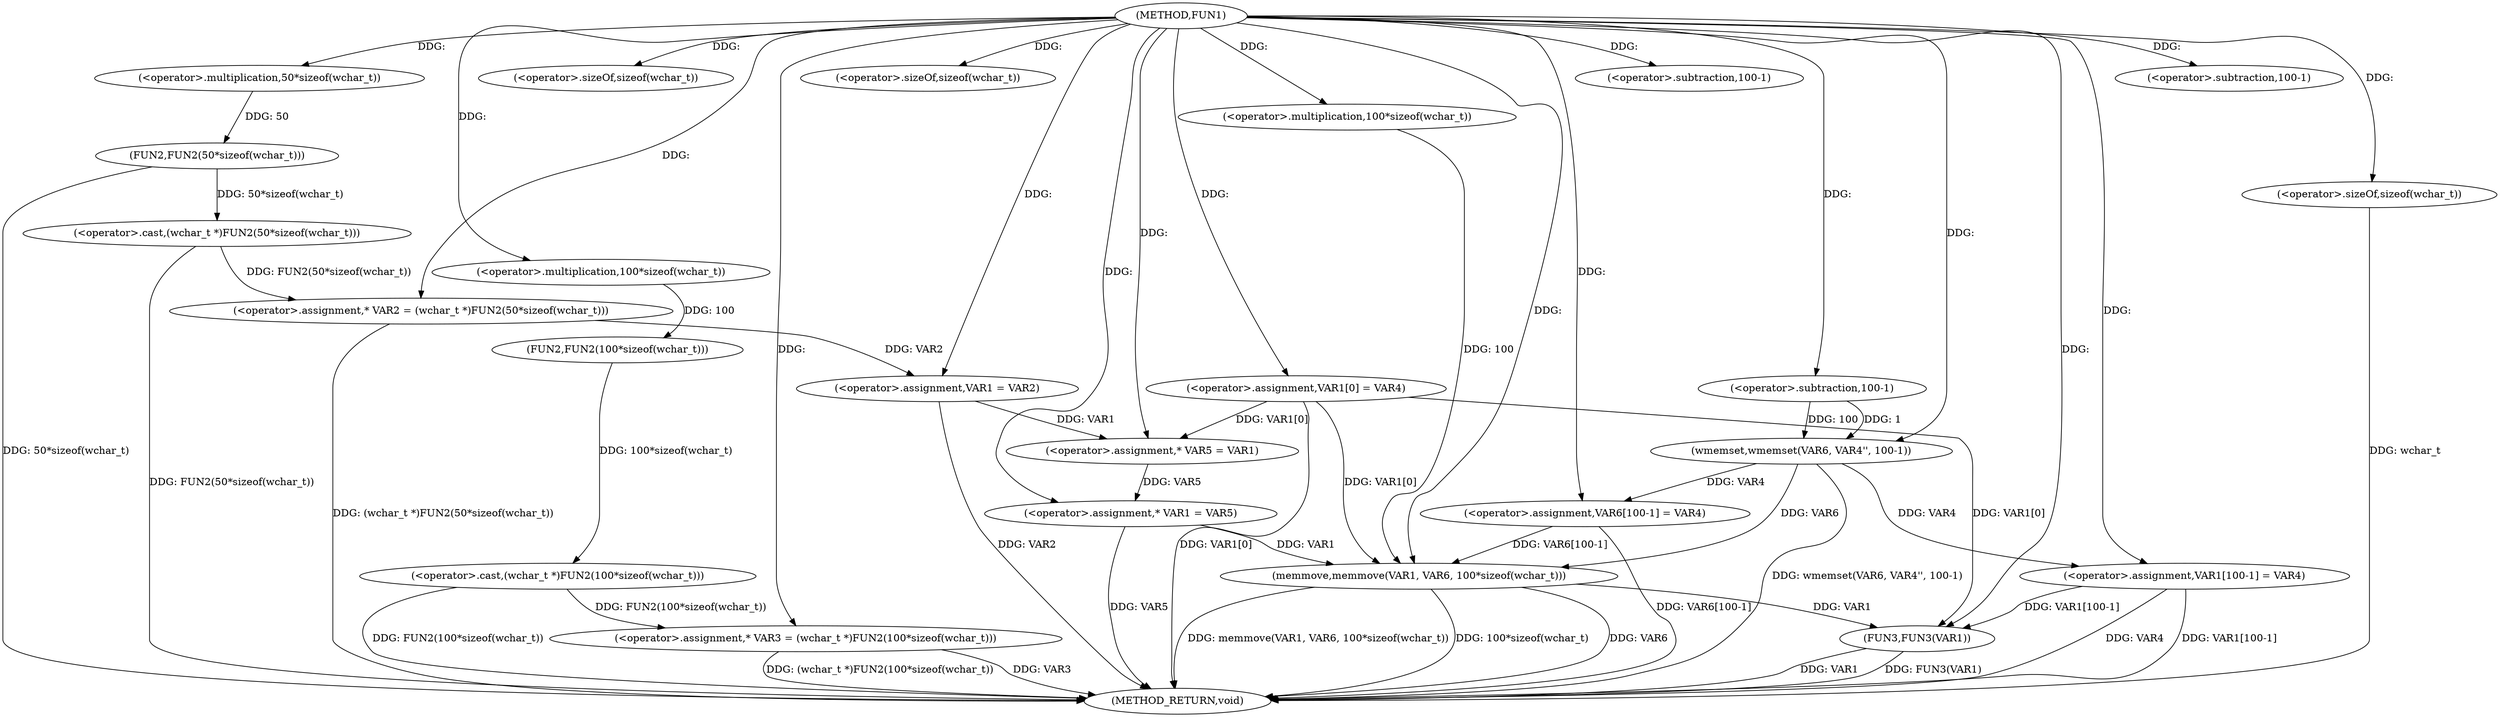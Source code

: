 digraph FUN1 {  
"1000100" [label = "(METHOD,FUN1)" ]
"1000171" [label = "(METHOD_RETURN,void)" ]
"1000104" [label = "(<operator>.assignment,* VAR2 = (wchar_t *)FUN2(50*sizeof(wchar_t)))" ]
"1000106" [label = "(<operator>.cast,(wchar_t *)FUN2(50*sizeof(wchar_t)))" ]
"1000108" [label = "(FUN2,FUN2(50*sizeof(wchar_t)))" ]
"1000109" [label = "(<operator>.multiplication,50*sizeof(wchar_t))" ]
"1000111" [label = "(<operator>.sizeOf,sizeof(wchar_t))" ]
"1000114" [label = "(<operator>.assignment,* VAR3 = (wchar_t *)FUN2(100*sizeof(wchar_t)))" ]
"1000116" [label = "(<operator>.cast,(wchar_t *)FUN2(100*sizeof(wchar_t)))" ]
"1000118" [label = "(FUN2,FUN2(100*sizeof(wchar_t)))" ]
"1000119" [label = "(<operator>.multiplication,100*sizeof(wchar_t))" ]
"1000121" [label = "(<operator>.sizeOf,sizeof(wchar_t))" ]
"1000123" [label = "(<operator>.assignment,VAR1 = VAR2)" ]
"1000126" [label = "(<operator>.assignment,VAR1[0] = VAR4)" ]
"1000133" [label = "(<operator>.assignment,* VAR5 = VAR1)" ]
"1000137" [label = "(<operator>.assignment,* VAR1 = VAR5)" ]
"1000142" [label = "(wmemset,wmemset(VAR6, VAR4'', 100-1))" ]
"1000145" [label = "(<operator>.subtraction,100-1)" ]
"1000148" [label = "(<operator>.assignment,VAR6[100-1] = VAR4)" ]
"1000151" [label = "(<operator>.subtraction,100-1)" ]
"1000155" [label = "(memmove,memmove(VAR1, VAR6, 100*sizeof(wchar_t)))" ]
"1000158" [label = "(<operator>.multiplication,100*sizeof(wchar_t))" ]
"1000160" [label = "(<operator>.sizeOf,sizeof(wchar_t))" ]
"1000162" [label = "(<operator>.assignment,VAR1[100-1] = VAR4)" ]
"1000165" [label = "(<operator>.subtraction,100-1)" ]
"1000169" [label = "(FUN3,FUN3(VAR1))" ]
  "1000142" -> "1000171"  [ label = "DDG: wmemset(VAR6, VAR4'', 100-1)"] 
  "1000123" -> "1000171"  [ label = "DDG: VAR2"] 
  "1000106" -> "1000171"  [ label = "DDG: FUN2(50*sizeof(wchar_t))"] 
  "1000169" -> "1000171"  [ label = "DDG: FUN3(VAR1)"] 
  "1000155" -> "1000171"  [ label = "DDG: VAR6"] 
  "1000114" -> "1000171"  [ label = "DDG: VAR3"] 
  "1000126" -> "1000171"  [ label = "DDG: VAR1[0]"] 
  "1000116" -> "1000171"  [ label = "DDG: FUN2(100*sizeof(wchar_t))"] 
  "1000169" -> "1000171"  [ label = "DDG: VAR1"] 
  "1000162" -> "1000171"  [ label = "DDG: VAR4"] 
  "1000137" -> "1000171"  [ label = "DDG: VAR5"] 
  "1000155" -> "1000171"  [ label = "DDG: memmove(VAR1, VAR6, 100*sizeof(wchar_t))"] 
  "1000155" -> "1000171"  [ label = "DDG: 100*sizeof(wchar_t)"] 
  "1000148" -> "1000171"  [ label = "DDG: VAR6[100-1]"] 
  "1000162" -> "1000171"  [ label = "DDG: VAR1[100-1]"] 
  "1000160" -> "1000171"  [ label = "DDG: wchar_t"] 
  "1000114" -> "1000171"  [ label = "DDG: (wchar_t *)FUN2(100*sizeof(wchar_t))"] 
  "1000104" -> "1000171"  [ label = "DDG: (wchar_t *)FUN2(50*sizeof(wchar_t))"] 
  "1000108" -> "1000171"  [ label = "DDG: 50*sizeof(wchar_t)"] 
  "1000106" -> "1000104"  [ label = "DDG: FUN2(50*sizeof(wchar_t))"] 
  "1000100" -> "1000104"  [ label = "DDG: "] 
  "1000108" -> "1000106"  [ label = "DDG: 50*sizeof(wchar_t)"] 
  "1000109" -> "1000108"  [ label = "DDG: 50"] 
  "1000100" -> "1000109"  [ label = "DDG: "] 
  "1000100" -> "1000111"  [ label = "DDG: "] 
  "1000116" -> "1000114"  [ label = "DDG: FUN2(100*sizeof(wchar_t))"] 
  "1000100" -> "1000114"  [ label = "DDG: "] 
  "1000118" -> "1000116"  [ label = "DDG: 100*sizeof(wchar_t)"] 
  "1000119" -> "1000118"  [ label = "DDG: 100"] 
  "1000100" -> "1000119"  [ label = "DDG: "] 
  "1000100" -> "1000121"  [ label = "DDG: "] 
  "1000104" -> "1000123"  [ label = "DDG: VAR2"] 
  "1000100" -> "1000123"  [ label = "DDG: "] 
  "1000100" -> "1000126"  [ label = "DDG: "] 
  "1000126" -> "1000133"  [ label = "DDG: VAR1[0]"] 
  "1000123" -> "1000133"  [ label = "DDG: VAR1"] 
  "1000100" -> "1000133"  [ label = "DDG: "] 
  "1000133" -> "1000137"  [ label = "DDG: VAR5"] 
  "1000100" -> "1000137"  [ label = "DDG: "] 
  "1000100" -> "1000142"  [ label = "DDG: "] 
  "1000145" -> "1000142"  [ label = "DDG: 100"] 
  "1000145" -> "1000142"  [ label = "DDG: 1"] 
  "1000100" -> "1000145"  [ label = "DDG: "] 
  "1000142" -> "1000148"  [ label = "DDG: VAR4"] 
  "1000100" -> "1000148"  [ label = "DDG: "] 
  "1000100" -> "1000151"  [ label = "DDG: "] 
  "1000126" -> "1000155"  [ label = "DDG: VAR1[0]"] 
  "1000137" -> "1000155"  [ label = "DDG: VAR1"] 
  "1000100" -> "1000155"  [ label = "DDG: "] 
  "1000148" -> "1000155"  [ label = "DDG: VAR6[100-1]"] 
  "1000142" -> "1000155"  [ label = "DDG: VAR6"] 
  "1000158" -> "1000155"  [ label = "DDG: 100"] 
  "1000100" -> "1000158"  [ label = "DDG: "] 
  "1000100" -> "1000160"  [ label = "DDG: "] 
  "1000100" -> "1000162"  [ label = "DDG: "] 
  "1000142" -> "1000162"  [ label = "DDG: VAR4"] 
  "1000100" -> "1000165"  [ label = "DDG: "] 
  "1000126" -> "1000169"  [ label = "DDG: VAR1[0]"] 
  "1000155" -> "1000169"  [ label = "DDG: VAR1"] 
  "1000162" -> "1000169"  [ label = "DDG: VAR1[100-1]"] 
  "1000100" -> "1000169"  [ label = "DDG: "] 
}
